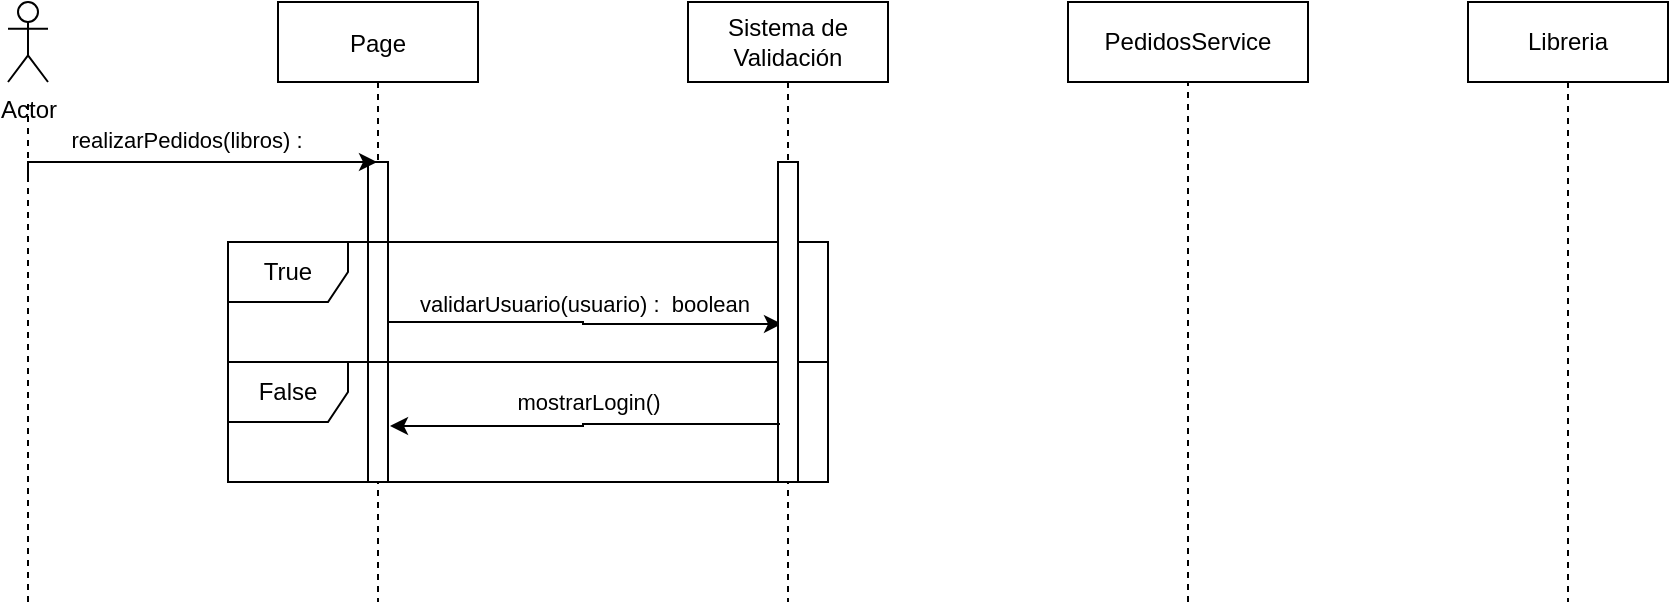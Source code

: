 <mxfile version="20.2.7" type="github">
  <diagram id="kgpKYQtTHZ0yAKxKKP6v" name="Page-1">
    <mxGraphModel dx="711" dy="557" grid="1" gridSize="10" guides="1" tooltips="1" connect="1" arrows="1" fold="1" page="1" pageScale="1" pageWidth="850" pageHeight="1100" math="0" shadow="0">
      <root>
        <mxCell id="0" />
        <mxCell id="1" parent="0" />
        <mxCell id="3nuBFxr9cyL0pnOWT2aG-5" value="Page" style="shape=umlLifeline;perimeter=lifelinePerimeter;container=1;collapsible=0;recursiveResize=0;rounded=0;shadow=0;strokeWidth=1;" parent="1" vertex="1">
          <mxGeometry x="285" y="80" width="100" height="300" as="geometry" />
        </mxCell>
        <mxCell id="3nuBFxr9cyL0pnOWT2aG-6" value="" style="points=[];perimeter=orthogonalPerimeter;rounded=0;shadow=0;strokeWidth=1;" parent="3nuBFxr9cyL0pnOWT2aG-5" vertex="1">
          <mxGeometry x="45" y="80" width="10" height="160" as="geometry" />
        </mxCell>
        <mxCell id="HV7yqO0Fd3EdS19gt6hy-1" value="PedidosService" style="whiteSpace=wrap;html=1;" parent="1" vertex="1">
          <mxGeometry x="680" y="80" width="120" height="40" as="geometry" />
        </mxCell>
        <mxCell id="2hm801KUPodxUYUeMRcq-7" style="edgeStyle=orthogonalEdgeStyle;rounded=0;orthogonalLoop=1;jettySize=auto;html=1;" edge="1" parent="1" target="3nuBFxr9cyL0pnOWT2aG-5">
          <mxGeometry relative="1" as="geometry">
            <mxPoint x="160" y="170" as="sourcePoint" />
            <mxPoint x="350" y="201" as="targetPoint" />
            <Array as="points">
              <mxPoint x="160" y="160" />
            </Array>
          </mxGeometry>
        </mxCell>
        <mxCell id="2hm801KUPodxUYUeMRcq-8" value="&lt;div&gt;realizarPedidos(libros) :&lt;/div&gt;" style="edgeLabel;html=1;align=center;verticalAlign=middle;resizable=0;points=[];" vertex="1" connectable="0" parent="2hm801KUPodxUYUeMRcq-7">
          <mxGeometry x="-0.367" relative="1" as="geometry">
            <mxPoint x="30" y="-11" as="offset" />
          </mxGeometry>
        </mxCell>
        <mxCell id="2hm801KUPodxUYUeMRcq-12" value="" style="endArrow=none;dashed=1;html=1;rounded=0;entryX=0.5;entryY=1;entryDx=0;entryDy=0;" edge="1" parent="1" target="HV7yqO0Fd3EdS19gt6hy-1">
          <mxGeometry width="50" height="50" relative="1" as="geometry">
            <mxPoint x="740" y="380" as="sourcePoint" />
            <mxPoint x="770" y="280" as="targetPoint" />
          </mxGeometry>
        </mxCell>
        <mxCell id="2hm801KUPodxUYUeMRcq-14" value="Actor" style="shape=umlActor;verticalLabelPosition=bottom;verticalAlign=top;html=1;outlineConnect=0;" vertex="1" parent="1">
          <mxGeometry x="150" y="80" width="20" height="40" as="geometry" />
        </mxCell>
        <mxCell id="2hm801KUPodxUYUeMRcq-16" value="" style="endArrow=none;dashed=1;html=1;rounded=0;" edge="1" parent="1">
          <mxGeometry width="50" height="50" relative="1" as="geometry">
            <mxPoint x="160" y="380" as="sourcePoint" />
            <mxPoint x="160" y="130" as="targetPoint" />
          </mxGeometry>
        </mxCell>
        <mxCell id="2hm801KUPodxUYUeMRcq-19" style="edgeStyle=orthogonalEdgeStyle;rounded=0;orthogonalLoop=1;jettySize=auto;html=1;entryX=0.2;entryY=0.506;entryDx=0;entryDy=0;entryPerimeter=0;" edge="1" parent="1" source="3nuBFxr9cyL0pnOWT2aG-6" target="2hm801KUPodxUYUeMRcq-40">
          <mxGeometry relative="1" as="geometry">
            <mxPoint x="540" y="240" as="targetPoint" />
          </mxGeometry>
        </mxCell>
        <mxCell id="2hm801KUPodxUYUeMRcq-20" value="validarUsuario(usuario) :&amp;nbsp; boolean" style="edgeLabel;html=1;align=center;verticalAlign=middle;resizable=0;points=[];" vertex="1" connectable="0" parent="2hm801KUPodxUYUeMRcq-19">
          <mxGeometry x="0.168" y="-3" relative="1" as="geometry">
            <mxPoint x="-17" y="-13" as="offset" />
          </mxGeometry>
        </mxCell>
        <mxCell id="2hm801KUPodxUYUeMRcq-31" value="True" style="shape=umlFrame;whiteSpace=wrap;html=1;" vertex="1" parent="1">
          <mxGeometry x="260" y="200" width="300" height="60" as="geometry" />
        </mxCell>
        <mxCell id="2hm801KUPodxUYUeMRcq-35" value="False" style="shape=umlFrame;whiteSpace=wrap;html=1;" vertex="1" parent="1">
          <mxGeometry x="260" y="260" width="300" height="60" as="geometry" />
        </mxCell>
        <mxCell id="2hm801KUPodxUYUeMRcq-39" value="&lt;div&gt;Sistema de Validación&lt;/div&gt;" style="shape=umlLifeline;perimeter=lifelinePerimeter;whiteSpace=wrap;html=1;container=1;collapsible=0;recursiveResize=0;outlineConnect=0;" vertex="1" parent="1">
          <mxGeometry x="490" y="80" width="100" height="300" as="geometry" />
        </mxCell>
        <mxCell id="2hm801KUPodxUYUeMRcq-40" value="" style="html=1;points=[];perimeter=orthogonalPerimeter;" vertex="1" parent="2hm801KUPodxUYUeMRcq-39">
          <mxGeometry x="45" y="80" width="10" height="160" as="geometry" />
        </mxCell>
        <mxCell id="2hm801KUPodxUYUeMRcq-42" style="edgeStyle=orthogonalEdgeStyle;rounded=0;orthogonalLoop=1;jettySize=auto;html=1;entryX=1.1;entryY=0.825;entryDx=0;entryDy=0;entryPerimeter=0;exitX=0.1;exitY=0.819;exitDx=0;exitDy=0;exitPerimeter=0;" edge="1" parent="1" source="2hm801KUPodxUYUeMRcq-40" target="3nuBFxr9cyL0pnOWT2aG-6">
          <mxGeometry relative="1" as="geometry" />
        </mxCell>
        <mxCell id="2hm801KUPodxUYUeMRcq-43" value="mostrarLogin()" style="edgeLabel;html=1;align=center;verticalAlign=middle;resizable=0;points=[];" vertex="1" connectable="0" parent="2hm801KUPodxUYUeMRcq-42">
          <mxGeometry x="-0.143" y="1" relative="1" as="geometry">
            <mxPoint x="-12" y="-12" as="offset" />
          </mxGeometry>
        </mxCell>
        <mxCell id="2hm801KUPodxUYUeMRcq-47" value="Libreria" style="shape=umlLifeline;perimeter=lifelinePerimeter;whiteSpace=wrap;html=1;container=1;collapsible=0;recursiveResize=0;outlineConnect=0;" vertex="1" parent="1">
          <mxGeometry x="880" y="80" width="100" height="300" as="geometry" />
        </mxCell>
      </root>
    </mxGraphModel>
  </diagram>
</mxfile>

